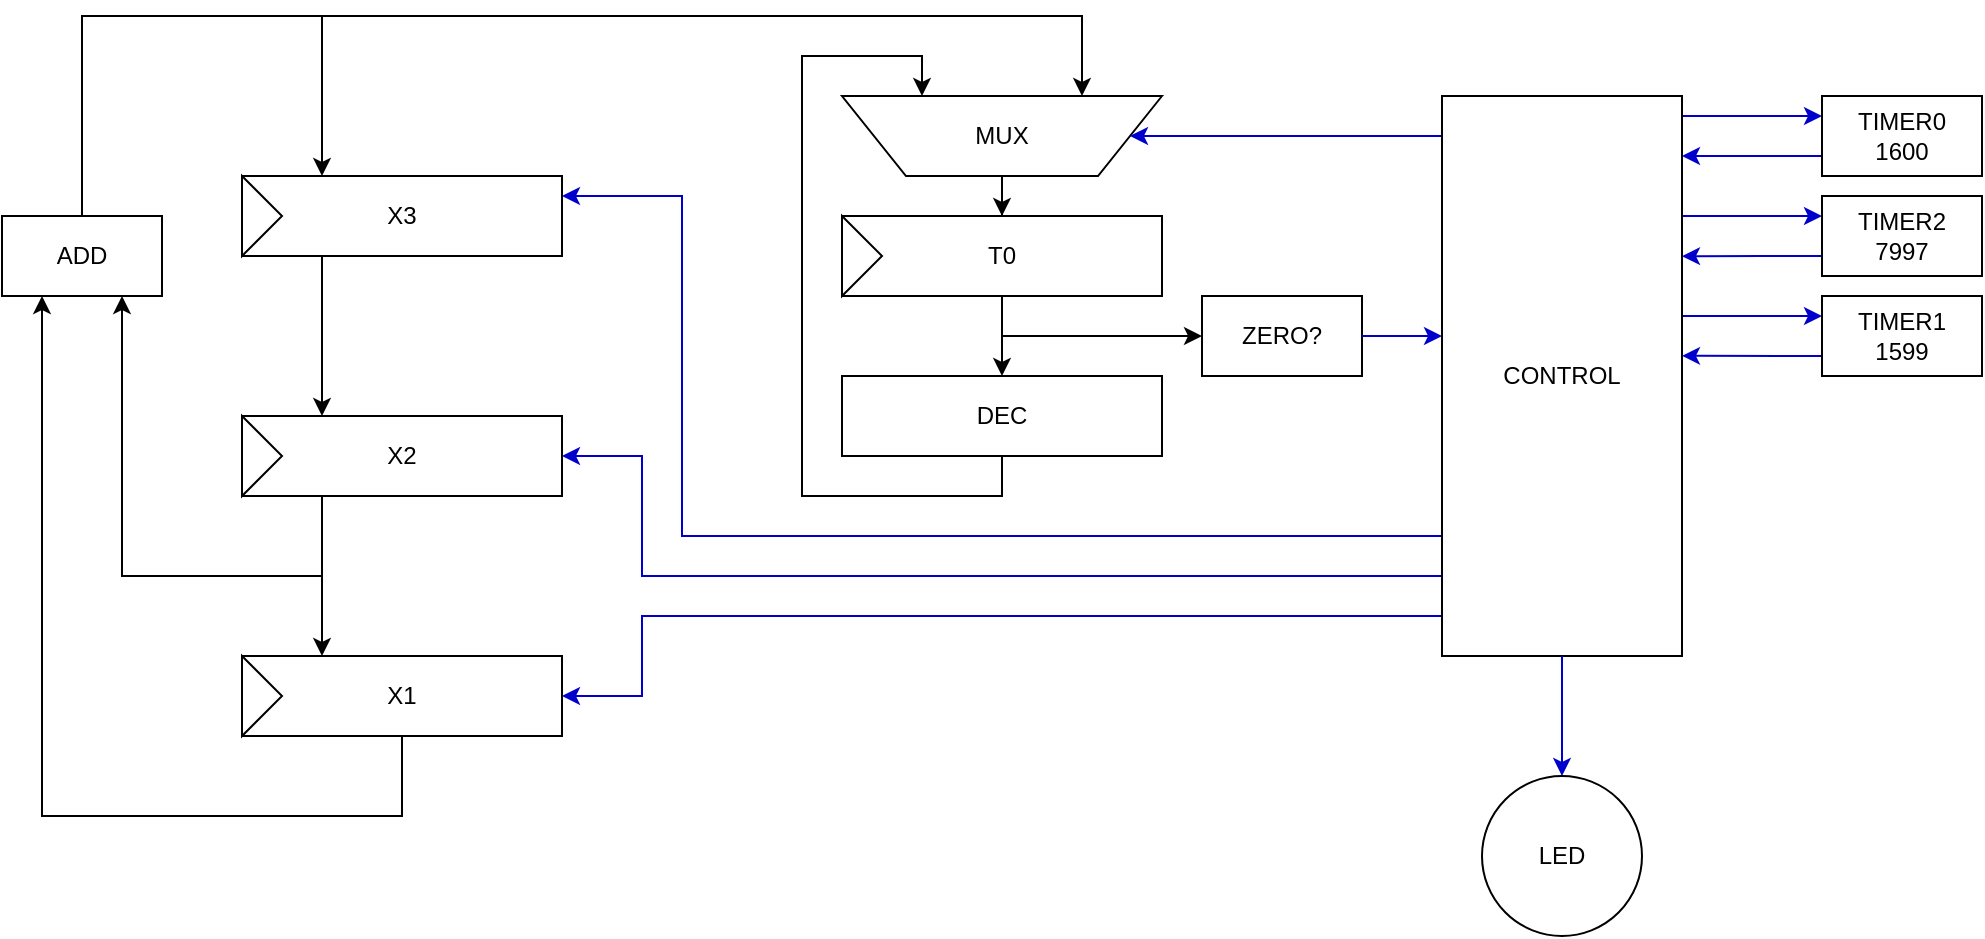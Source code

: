 <mxfile version="12.9.3" type="device"><diagram id="gQdqio4z-psVpK3Q_5jP" name="Page-1"><mxGraphModel dx="951" dy="569" grid="1" gridSize="10" guides="1" tooltips="1" connect="1" arrows="1" fold="1" page="1" pageScale="1" pageWidth="2756" pageHeight="1968" math="0" shadow="0"><root><mxCell id="0"/><mxCell id="1" parent="0"/><mxCell id="pVAs4rtMkETNSn4k0EXn-7" style="edgeStyle=orthogonalEdgeStyle;rounded=0;orthogonalLoop=1;jettySize=auto;html=1;entryX=0.5;entryY=0;entryDx=0;entryDy=0;" parent="1" source="pVAs4rtMkETNSn4k0EXn-1" target="pVAs4rtMkETNSn4k0EXn-6" edge="1"><mxGeometry relative="1" as="geometry"/></mxCell><mxCell id="pVAs4rtMkETNSn4k0EXn-1" value="T0" style="rounded=0;whiteSpace=wrap;html=1;" parent="1" vertex="1"><mxGeometry x="620" y="360" width="160" height="40" as="geometry"/></mxCell><mxCell id="pVAs4rtMkETNSn4k0EXn-12" style="edgeStyle=orthogonalEdgeStyle;rounded=0;orthogonalLoop=1;jettySize=auto;html=1;entryX=0.25;entryY=0;entryDx=0;entryDy=0;" parent="1" source="pVAs4rtMkETNSn4k0EXn-2" target="pVAs4rtMkETNSn4k0EXn-11" edge="1"><mxGeometry relative="1" as="geometry"><Array as="points"><mxPoint x="360" y="400"/><mxPoint x="360" y="400"/></Array></mxGeometry></mxCell><mxCell id="pVAs4rtMkETNSn4k0EXn-2" value="X3" style="rounded=0;whiteSpace=wrap;html=1;" parent="1" vertex="1"><mxGeometry x="320" y="340" width="160" height="40" as="geometry"/></mxCell><mxCell id="pVAs4rtMkETNSn4k0EXn-5" style="edgeStyle=orthogonalEdgeStyle;rounded=0;orthogonalLoop=1;jettySize=auto;html=1;entryX=0.5;entryY=0;entryDx=0;entryDy=0;" parent="1" source="pVAs4rtMkETNSn4k0EXn-4" target="pVAs4rtMkETNSn4k0EXn-1" edge="1"><mxGeometry relative="1" as="geometry"/></mxCell><mxCell id="pVAs4rtMkETNSn4k0EXn-4" value="MUX" style="shape=trapezoid;perimeter=trapezoidPerimeter;whiteSpace=wrap;html=1;direction=west;" parent="1" vertex="1"><mxGeometry x="620" y="300" width="160" height="40" as="geometry"/></mxCell><mxCell id="pVAs4rtMkETNSn4k0EXn-8" style="edgeStyle=orthogonalEdgeStyle;rounded=0;orthogonalLoop=1;jettySize=auto;html=1;entryX=0.75;entryY=1;entryDx=0;entryDy=0;" parent="1" source="pVAs4rtMkETNSn4k0EXn-6" target="pVAs4rtMkETNSn4k0EXn-4" edge="1"><mxGeometry relative="1" as="geometry"><Array as="points"><mxPoint x="700" y="500"/><mxPoint x="600" y="500"/><mxPoint x="600" y="280"/><mxPoint x="660" y="280"/></Array></mxGeometry></mxCell><mxCell id="pVAs4rtMkETNSn4k0EXn-6" value="DEC" style="rounded=0;whiteSpace=wrap;html=1;" parent="1" vertex="1"><mxGeometry x="620" y="440" width="160" height="40" as="geometry"/></mxCell><mxCell id="pVAs4rtMkETNSn4k0EXn-9" value="" style="endArrow=classic;html=1;" parent="1" edge="1"><mxGeometry width="50" height="50" relative="1" as="geometry"><mxPoint x="700" y="420" as="sourcePoint"/><mxPoint x="800" y="420" as="targetPoint"/></mxGeometry></mxCell><mxCell id="pVAs4rtMkETNSn4k0EXn-10" value="ZERO?" style="rounded=0;whiteSpace=wrap;html=1;" parent="1" vertex="1"><mxGeometry x="800" y="400" width="80" height="40" as="geometry"/></mxCell><mxCell id="pVAs4rtMkETNSn4k0EXn-14" style="edgeStyle=orthogonalEdgeStyle;rounded=0;orthogonalLoop=1;jettySize=auto;html=1;entryX=0.25;entryY=0;entryDx=0;entryDy=0;" parent="1" source="pVAs4rtMkETNSn4k0EXn-11" target="pVAs4rtMkETNSn4k0EXn-13" edge="1"><mxGeometry relative="1" as="geometry"><Array as="points"><mxPoint x="360" y="520"/><mxPoint x="360" y="520"/></Array></mxGeometry></mxCell><mxCell id="pVAs4rtMkETNSn4k0EXn-16" style="edgeStyle=orthogonalEdgeStyle;rounded=0;orthogonalLoop=1;jettySize=auto;html=1;entryX=0.75;entryY=1;entryDx=0;entryDy=0;" parent="1" source="pVAs4rtMkETNSn4k0EXn-11" target="pVAs4rtMkETNSn4k0EXn-15" edge="1"><mxGeometry relative="1" as="geometry"><Array as="points"><mxPoint x="360" y="540"/><mxPoint x="260" y="540"/></Array></mxGeometry></mxCell><mxCell id="pVAs4rtMkETNSn4k0EXn-11" value="X2" style="rounded=0;whiteSpace=wrap;html=1;" parent="1" vertex="1"><mxGeometry x="320" y="460" width="160" height="40" as="geometry"/></mxCell><mxCell id="pVAs4rtMkETNSn4k0EXn-17" style="edgeStyle=orthogonalEdgeStyle;rounded=0;orthogonalLoop=1;jettySize=auto;html=1;entryX=0.25;entryY=1;entryDx=0;entryDy=0;" parent="1" source="pVAs4rtMkETNSn4k0EXn-13" target="pVAs4rtMkETNSn4k0EXn-15" edge="1"><mxGeometry relative="1" as="geometry"><Array as="points"><mxPoint x="400" y="660"/><mxPoint x="220" y="660"/></Array></mxGeometry></mxCell><mxCell id="pVAs4rtMkETNSn4k0EXn-13" value="X1" style="rounded=0;whiteSpace=wrap;html=1;" parent="1" vertex="1"><mxGeometry x="320" y="580" width="160" height="40" as="geometry"/></mxCell><mxCell id="pVAs4rtMkETNSn4k0EXn-19" style="edgeStyle=orthogonalEdgeStyle;rounded=0;orthogonalLoop=1;jettySize=auto;html=1;entryX=0.25;entryY=0;entryDx=0;entryDy=0;" parent="1" source="pVAs4rtMkETNSn4k0EXn-15" target="pVAs4rtMkETNSn4k0EXn-2" edge="1"><mxGeometry relative="1" as="geometry"><mxPoint x="400" y="360" as="targetPoint"/><Array as="points"><mxPoint x="240" y="260"/><mxPoint x="360" y="260"/></Array></mxGeometry></mxCell><mxCell id="pVAs4rtMkETNSn4k0EXn-20" style="edgeStyle=orthogonalEdgeStyle;rounded=0;orthogonalLoop=1;jettySize=auto;html=1;entryX=0.25;entryY=1;entryDx=0;entryDy=0;" parent="1" source="pVAs4rtMkETNSn4k0EXn-15" target="pVAs4rtMkETNSn4k0EXn-4" edge="1"><mxGeometry relative="1" as="geometry"><mxPoint x="450" y="250" as="targetPoint"/><Array as="points"><mxPoint x="240" y="260"/><mxPoint x="740" y="260"/></Array></mxGeometry></mxCell><mxCell id="pVAs4rtMkETNSn4k0EXn-15" value="ADD" style="rounded=0;whiteSpace=wrap;html=1;" parent="1" vertex="1"><mxGeometry x="200" y="360" width="80" height="40" as="geometry"/></mxCell><mxCell id="pVAs4rtMkETNSn4k0EXn-23" value="" style="triangle;whiteSpace=wrap;html=1;" parent="1" vertex="1"><mxGeometry x="620" y="360" width="20" height="40" as="geometry"/></mxCell><mxCell id="pVAs4rtMkETNSn4k0EXn-24" value="" style="triangle;whiteSpace=wrap;html=1;" parent="1" vertex="1"><mxGeometry x="320" y="340" width="20" height="40" as="geometry"/></mxCell><mxCell id="pVAs4rtMkETNSn4k0EXn-25" value="" style="triangle;whiteSpace=wrap;html=1;" parent="1" vertex="1"><mxGeometry x="320" y="460" width="20" height="40" as="geometry"/></mxCell><mxCell id="pVAs4rtMkETNSn4k0EXn-26" value="" style="triangle;whiteSpace=wrap;html=1;" parent="1" vertex="1"><mxGeometry x="320" y="580" width="20" height="40" as="geometry"/></mxCell><mxCell id="pVAs4rtMkETNSn4k0EXn-27" value="" style="endArrow=classic;html=1;strokeColor=#0000CC;entryX=1;entryY=0.5;entryDx=0;entryDy=0;rounded=0;" parent="1" target="pVAs4rtMkETNSn4k0EXn-11" edge="1"><mxGeometry width="50" height="50" relative="1" as="geometry"><mxPoint x="920" y="540" as="sourcePoint"/><mxPoint x="580" y="580" as="targetPoint"/><Array as="points"><mxPoint x="520" y="540"/><mxPoint x="520" y="480"/></Array></mxGeometry></mxCell><mxCell id="pVAs4rtMkETNSn4k0EXn-28" value="" style="endArrow=classic;html=1;strokeColor=#0000CC;entryX=1;entryY=0.25;entryDx=0;entryDy=0;rounded=0;" parent="1" target="pVAs4rtMkETNSn4k0EXn-2" edge="1"><mxGeometry width="50" height="50" relative="1" as="geometry"><mxPoint x="920" y="520" as="sourcePoint"/><mxPoint x="740" y="570" as="targetPoint"/><Array as="points"><mxPoint x="540" y="520"/><mxPoint x="540" y="350"/></Array></mxGeometry></mxCell><mxCell id="pVAs4rtMkETNSn4k0EXn-29" value="" style="endArrow=classic;html=1;strokeColor=#0000CC;entryX=1;entryY=0.5;entryDx=0;entryDy=0;rounded=0;" parent="1" target="pVAs4rtMkETNSn4k0EXn-13" edge="1"><mxGeometry width="50" height="50" relative="1" as="geometry"><mxPoint x="920" y="560" as="sourcePoint"/><mxPoint x="490" y="680" as="targetPoint"/><Array as="points"><mxPoint x="520" y="560"/><mxPoint x="520" y="600"/></Array></mxGeometry></mxCell><mxCell id="pVAs4rtMkETNSn4k0EXn-30" value="" style="endArrow=classic;html=1;strokeColor=#0000CC;exitX=1;exitY=0.5;exitDx=0;exitDy=0;" parent="1" source="pVAs4rtMkETNSn4k0EXn-10" edge="1"><mxGeometry width="50" height="50" relative="1" as="geometry"><mxPoint x="950" y="430" as="sourcePoint"/><mxPoint x="920" y="420" as="targetPoint"/></mxGeometry></mxCell><mxCell id="pVAs4rtMkETNSn4k0EXn-31" value="" style="endArrow=classic;html=1;strokeColor=#0000CC;entryX=0;entryY=0.5;entryDx=0;entryDy=0;" parent="1" target="pVAs4rtMkETNSn4k0EXn-4" edge="1"><mxGeometry width="50" height="50" relative="1" as="geometry"><mxPoint x="920" y="320" as="sourcePoint"/><mxPoint x="930" y="339.31" as="targetPoint"/></mxGeometry></mxCell><mxCell id="yDfIHBTGDnV-2a5is6pD-8" style="edgeStyle=orthogonalEdgeStyle;rounded=0;orthogonalLoop=1;jettySize=auto;html=1;entryX=0;entryY=0.25;entryDx=0;entryDy=0;strokeColor=#0000CC;" edge="1" parent="1" source="pVAs4rtMkETNSn4k0EXn-32" target="yDfIHBTGDnV-2a5is6pD-1"><mxGeometry relative="1" as="geometry"><Array as="points"><mxPoint x="1070" y="310"/><mxPoint x="1070" y="310"/></Array></mxGeometry></mxCell><mxCell id="yDfIHBTGDnV-2a5is6pD-10" style="edgeStyle=orthogonalEdgeStyle;rounded=0;orthogonalLoop=1;jettySize=auto;html=1;entryX=0;entryY=0.25;entryDx=0;entryDy=0;strokeColor=#0000CC;" edge="1" parent="1" source="pVAs4rtMkETNSn4k0EXn-32" target="yDfIHBTGDnV-2a5is6pD-3"><mxGeometry relative="1" as="geometry"><Array as="points"><mxPoint x="1060" y="360"/><mxPoint x="1060" y="360"/></Array></mxGeometry></mxCell><mxCell id="yDfIHBTGDnV-2a5is6pD-13" style="edgeStyle=orthogonalEdgeStyle;rounded=0;orthogonalLoop=1;jettySize=auto;html=1;entryX=0;entryY=0.25;entryDx=0;entryDy=0;strokeColor=#0000CC;" edge="1" parent="1" source="pVAs4rtMkETNSn4k0EXn-32" target="yDfIHBTGDnV-2a5is6pD-2"><mxGeometry relative="1" as="geometry"><Array as="points"><mxPoint x="1070" y="410"/><mxPoint x="1070" y="410"/></Array></mxGeometry></mxCell><mxCell id="pVAs4rtMkETNSn4k0EXn-32" value="CONTROL" style="rounded=0;whiteSpace=wrap;html=1;" parent="1" vertex="1"><mxGeometry x="920" y="300" width="120" height="280" as="geometry"/></mxCell><mxCell id="pVAs4rtMkETNSn4k0EXn-33" value="" style="endArrow=classic;html=1;strokeColor=#0000CC;exitX=0.5;exitY=1;exitDx=0;exitDy=0;entryX=0.5;entryY=0;entryDx=0;entryDy=0;" parent="1" source="pVAs4rtMkETNSn4k0EXn-32" edge="1" target="pVAs4rtMkETNSn4k0EXn-34"><mxGeometry width="50" height="50" relative="1" as="geometry"><mxPoint x="850" y="710" as="sourcePoint"/><mxPoint x="1120" y="440" as="targetPoint"/></mxGeometry></mxCell><mxCell id="pVAs4rtMkETNSn4k0EXn-34" value="LED" style="ellipse;whiteSpace=wrap;html=1;aspect=fixed;" parent="1" vertex="1"><mxGeometry x="940" y="640" width="80" height="80" as="geometry"/></mxCell><mxCell id="yDfIHBTGDnV-2a5is6pD-9" style="edgeStyle=orthogonalEdgeStyle;rounded=0;orthogonalLoop=1;jettySize=auto;html=1;entryX=1;entryY=0.107;entryDx=0;entryDy=0;entryPerimeter=0;strokeColor=#0000CC;" edge="1" parent="1" source="yDfIHBTGDnV-2a5is6pD-1" target="pVAs4rtMkETNSn4k0EXn-32"><mxGeometry relative="1" as="geometry"><Array as="points"><mxPoint x="1090" y="330"/><mxPoint x="1090" y="330"/></Array></mxGeometry></mxCell><mxCell id="yDfIHBTGDnV-2a5is6pD-1" value="TIMER0&lt;br&gt;1600" style="rounded=0;whiteSpace=wrap;html=1;" vertex="1" parent="1"><mxGeometry x="1110" y="300" width="80" height="40" as="geometry"/></mxCell><mxCell id="yDfIHBTGDnV-2a5is6pD-12" style="edgeStyle=orthogonalEdgeStyle;rounded=0;orthogonalLoop=1;jettySize=auto;html=1;entryX=1;entryY=0.464;entryDx=0;entryDy=0;entryPerimeter=0;strokeColor=#0000CC;" edge="1" parent="1" source="yDfIHBTGDnV-2a5is6pD-2" target="pVAs4rtMkETNSn4k0EXn-32"><mxGeometry relative="1" as="geometry"><Array as="points"><mxPoint x="1090" y="430"/><mxPoint x="1090" y="430"/></Array></mxGeometry></mxCell><mxCell id="yDfIHBTGDnV-2a5is6pD-2" value="TIMER1&lt;br&gt;1599" style="rounded=0;whiteSpace=wrap;html=1;" vertex="1" parent="1"><mxGeometry x="1110" y="400" width="80" height="40" as="geometry"/></mxCell><mxCell id="yDfIHBTGDnV-2a5is6pD-11" style="edgeStyle=orthogonalEdgeStyle;rounded=0;orthogonalLoop=1;jettySize=auto;html=1;entryX=1;entryY=0.286;entryDx=0;entryDy=0;entryPerimeter=0;strokeColor=#0000CC;" edge="1" parent="1" source="yDfIHBTGDnV-2a5is6pD-3" target="pVAs4rtMkETNSn4k0EXn-32"><mxGeometry relative="1" as="geometry"><Array as="points"><mxPoint x="1080" y="380"/><mxPoint x="1080" y="380"/></Array></mxGeometry></mxCell><mxCell id="yDfIHBTGDnV-2a5is6pD-3" value="TIMER2&lt;br&gt;7997" style="rounded=0;whiteSpace=wrap;html=1;" vertex="1" parent="1"><mxGeometry x="1110" y="350" width="80" height="40" as="geometry"/></mxCell></root></mxGraphModel></diagram></mxfile>